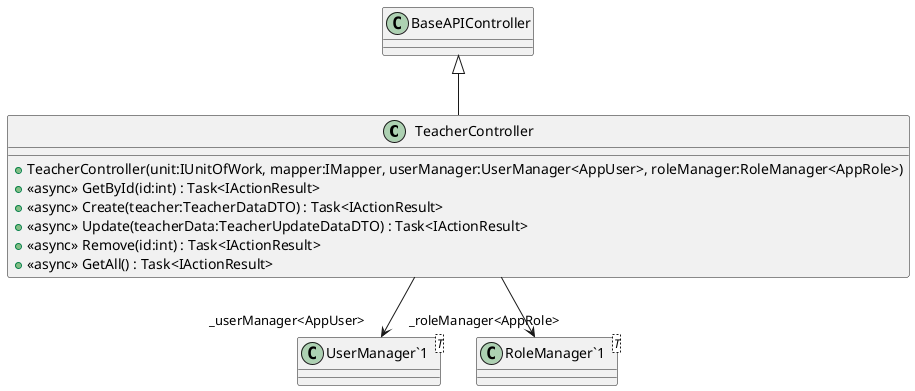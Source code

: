 @startuml
class TeacherController {
    + TeacherController(unit:IUnitOfWork, mapper:IMapper, userManager:UserManager<AppUser>, roleManager:RoleManager<AppRole>)
    + <<async>> GetById(id:int) : Task<IActionResult>
    + <<async>> Create(teacher:TeacherDataDTO) : Task<IActionResult>
    + <<async>> Update(teacherData:TeacherUpdateDataDTO) : Task<IActionResult>
    + <<async>> Remove(id:int) : Task<IActionResult>
    + <<async>> GetAll() : Task<IActionResult>
}
class "UserManager`1"<T> {
}
class "RoleManager`1"<T> {
}
BaseAPIController <|-- TeacherController
TeacherController --> "_userManager<AppUser>" "UserManager`1"
TeacherController --> "_roleManager<AppRole>" "RoleManager`1"
@enduml
